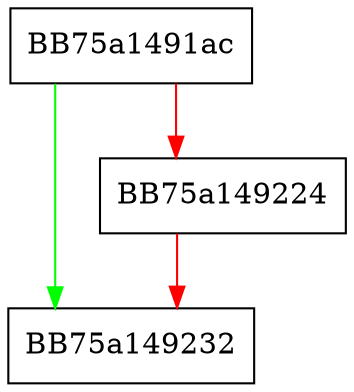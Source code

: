 digraph CreateBaseSysIoContext {
  node [shape="box"];
  graph [splines=ortho];
  BB75a1491ac -> BB75a149232 [color="green"];
  BB75a1491ac -> BB75a149224 [color="red"];
  BB75a149224 -> BB75a149232 [color="red"];
}